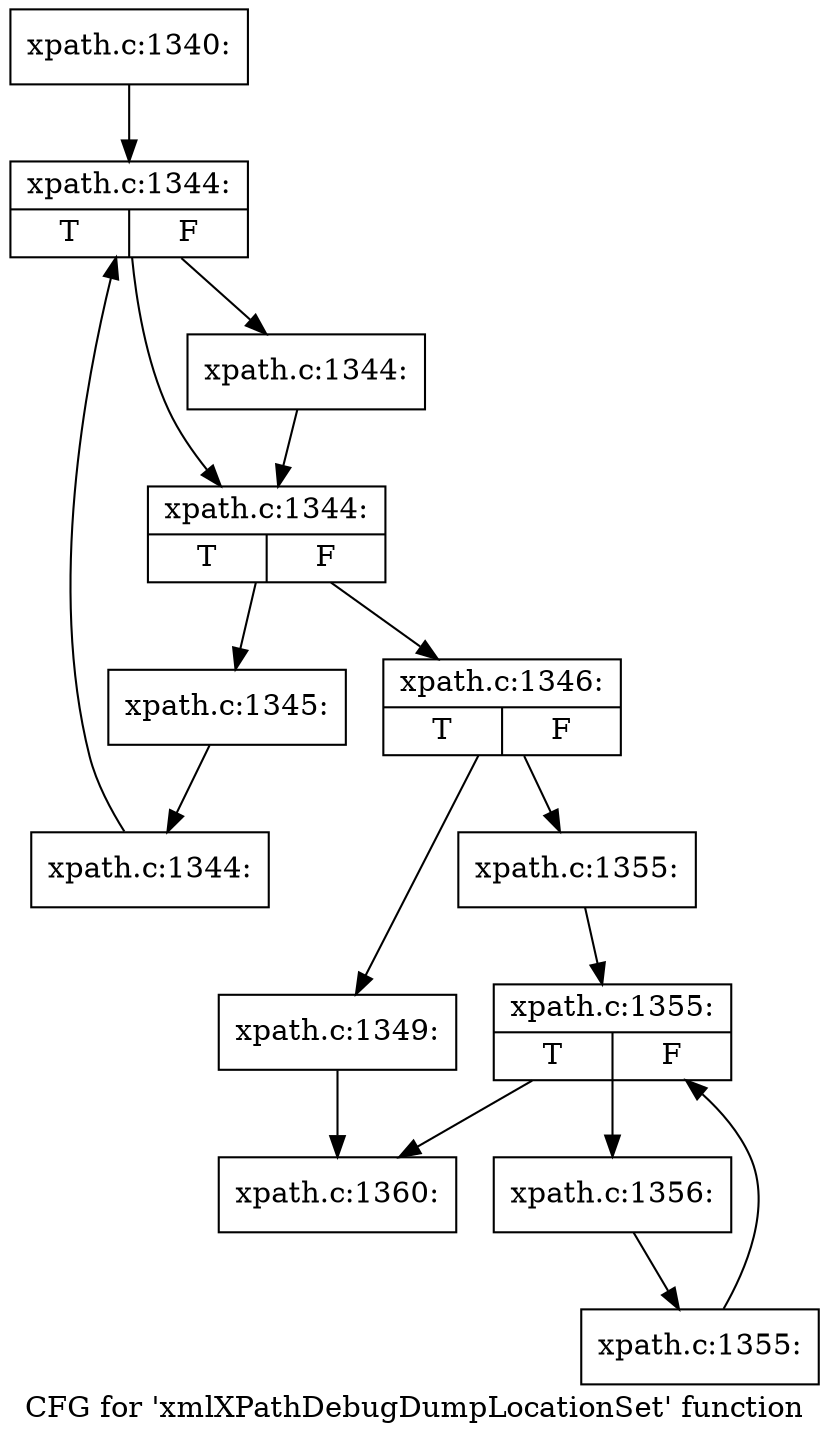 digraph "CFG for 'xmlXPathDebugDumpLocationSet' function" {
	label="CFG for 'xmlXPathDebugDumpLocationSet' function";

	Node0x4d2e7f0 [shape=record,label="{xpath.c:1340:}"];
	Node0x4d2e7f0 -> Node0x4d2fc70;
	Node0x4d2fc70 [shape=record,label="{xpath.c:1344:|{<s0>T|<s1>F}}"];
	Node0x4d2fc70 -> Node0x4d30050;
	Node0x4d2fc70 -> Node0x4d30000;
	Node0x4d30050 [shape=record,label="{xpath.c:1344:}"];
	Node0x4d30050 -> Node0x4d30000;
	Node0x4d30000 [shape=record,label="{xpath.c:1344:|{<s0>T|<s1>F}}"];
	Node0x4d30000 -> Node0x4d2ff50;
	Node0x4d30000 -> Node0x4d2fad0;
	Node0x4d2ff50 [shape=record,label="{xpath.c:1345:}"];
	Node0x4d2ff50 -> Node0x4d2fec0;
	Node0x4d2fec0 [shape=record,label="{xpath.c:1344:}"];
	Node0x4d2fec0 -> Node0x4d2fc70;
	Node0x4d2fad0 [shape=record,label="{xpath.c:1346:|{<s0>T|<s1>F}}"];
	Node0x4d2fad0 -> Node0x4d317f0;
	Node0x4d2fad0 -> Node0x4d31840;
	Node0x4d317f0 [shape=record,label="{xpath.c:1349:}"];
	Node0x4d317f0 -> Node0x4d32200;
	Node0x4d31840 [shape=record,label="{xpath.c:1355:}"];
	Node0x4d31840 -> Node0x4d323a0;
	Node0x4d323a0 [shape=record,label="{xpath.c:1355:|{<s0>T|<s1>F}}"];
	Node0x4d323a0 -> Node0x4d32680;
	Node0x4d323a0 -> Node0x4d32200;
	Node0x4d32680 [shape=record,label="{xpath.c:1356:}"];
	Node0x4d32680 -> Node0x4d325f0;
	Node0x4d325f0 [shape=record,label="{xpath.c:1355:}"];
	Node0x4d325f0 -> Node0x4d323a0;
	Node0x4d32200 [shape=record,label="{xpath.c:1360:}"];
}
